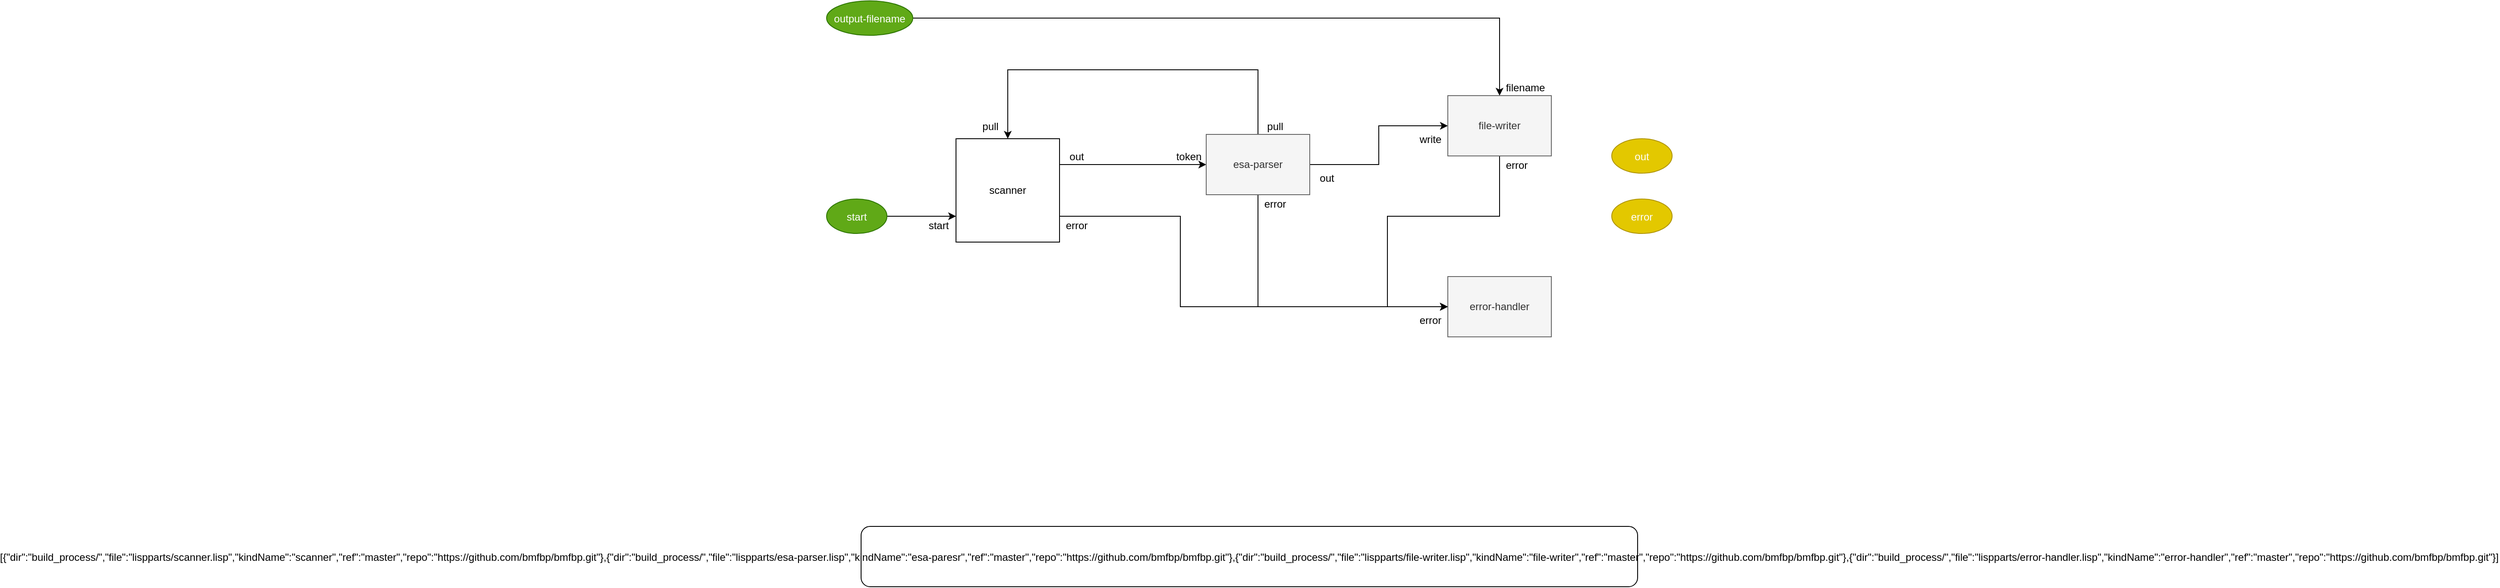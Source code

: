 <mxfile version="12.4.2" type="device" pages="2"><diagram id="I-_mbWkM-xekq9ASDUxj" name="esa-compiler"><mxGraphModel dx="2206" dy="806" grid="1" gridSize="10" guides="1" tooltips="1" connect="1" arrows="1" fold="1" page="1" pageScale="1" pageWidth="1100" pageHeight="850" math="0" shadow="0"><root><mxCell id="0"/><mxCell id="1" parent="0"/><mxCell id="HV8ZqBQ7Ym0r-88d7LGY-4" style="edgeStyle=orthogonalEdgeStyle;rounded=0;orthogonalLoop=1;jettySize=auto;html=0;exitX=1;exitY=0.75;exitDx=0;exitDy=0;entryX=0;entryY=0.5;entryDx=0;entryDy=0;" edge="1" parent="1" source="Xzc8QKDrN4-f8s-OPuzh-1" target="HV8ZqBQ7Ym0r-88d7LGY-3"><mxGeometry relative="1" as="geometry"><Array as="points"><mxPoint x="420" y="290"/><mxPoint x="420" y="395"/></Array></mxGeometry></mxCell><mxCell id="HV8ZqBQ7Ym0r-88d7LGY-9" style="edgeStyle=orthogonalEdgeStyle;rounded=0;orthogonalLoop=1;jettySize=auto;html=0;exitX=1;exitY=0.25;exitDx=0;exitDy=0;" edge="1" parent="1" source="Xzc8QKDrN4-f8s-OPuzh-1" target="HV8ZqBQ7Ym0r-88d7LGY-7"><mxGeometry relative="1" as="geometry"/></mxCell><mxCell id="Xzc8QKDrN4-f8s-OPuzh-1" value="scanner" style="rounded=0;whiteSpace=wrap;html=1;" vertex="1" parent="1"><mxGeometry x="160" y="200" width="120" height="120" as="geometry"/></mxCell><mxCell id="HV8ZqBQ7Ym0r-88d7LGY-19" style="edgeStyle=orthogonalEdgeStyle;rounded=0;orthogonalLoop=1;jettySize=auto;html=0;exitX=1;exitY=0.5;exitDx=0;exitDy=0;entryX=0.5;entryY=0;entryDx=0;entryDy=0;" edge="1" parent="1" source="2riuYPdQ354W4q9DahDx-2" target="HV8ZqBQ7Ym0r-88d7LGY-8"><mxGeometry relative="1" as="geometry"/></mxCell><mxCell id="2riuYPdQ354W4q9DahDx-2" value="output-filename" style="ellipse;fillColor=#60a917;strokeColor=#2D7600;fontColor=#ffffff;" vertex="1" parent="1"><mxGeometry x="10" y="40" width="100" height="40" as="geometry"/></mxCell><mxCell id="McunrxZm6IFfaTWsKsLV-1" value="out" style="ellipse;fillColor=#e3c800;strokeColor=#B09500;fontColor=#ffffff;" vertex="1" parent="1"><mxGeometry x="920" y="200" width="70" height="40" as="geometry"/></mxCell><mxCell id="VIy9WmxhTx0OYLBSNdhs-5" style="edgeStyle=orthogonalEdgeStyle;rounded=0;orthogonalLoop=1;jettySize=auto;html=0;exitX=1;exitY=0.5;exitDx=0;exitDy=0;entryX=0;entryY=0.75;entryDx=0;entryDy=0;" edge="1" parent="1" source="VIy9WmxhTx0OYLBSNdhs-2" target="Xzc8QKDrN4-f8s-OPuzh-1"><mxGeometry relative="1" as="geometry"/></mxCell><mxCell id="VIy9WmxhTx0OYLBSNdhs-2" value="start" style="ellipse;fillColor=#60a917;strokeColor=#2D7600;fontColor=#ffffff;" vertex="1" parent="1"><mxGeometry x="10" y="270" width="70" height="40" as="geometry"/></mxCell><mxCell id="HV8ZqBQ7Ym0r-88d7LGY-2" value="start" style="text;strokeColor=none;fillColor=none;align=center;verticalAlign=middle;rounded=0;" vertex="1" parent="1"><mxGeometry x="120" y="290" width="40" height="20" as="geometry"/></mxCell><mxCell id="HV8ZqBQ7Ym0r-88d7LGY-3" value="error-handler" style="rounded=0;whiteSpace=wrap;html=1;fillColor=#f5f5f5;strokeColor=#666666;fontColor=#333333;" vertex="1" parent="1"><mxGeometry x="730" y="360" width="120" height="70" as="geometry"/></mxCell><mxCell id="HV8ZqBQ7Ym0r-88d7LGY-5" value="error" style="text;strokeColor=none;fillColor=none;align=center;verticalAlign=middle;rounded=0;" vertex="1" parent="1"><mxGeometry x="280" y="290" width="40" height="20" as="geometry"/></mxCell><mxCell id="HV8ZqBQ7Ym0r-88d7LGY-6" value="error" style="text;strokeColor=none;fillColor=none;align=center;verticalAlign=middle;rounded=0;" vertex="1" parent="1"><mxGeometry x="690" y="400" width="40" height="20" as="geometry"/></mxCell><mxCell id="HV8ZqBQ7Ym0r-88d7LGY-13" style="edgeStyle=orthogonalEdgeStyle;rounded=0;orthogonalLoop=1;jettySize=auto;html=0;exitX=0.5;exitY=0;exitDx=0;exitDy=0;entryX=0.5;entryY=0;entryDx=0;entryDy=0;" edge="1" parent="1" source="HV8ZqBQ7Ym0r-88d7LGY-7" target="Xzc8QKDrN4-f8s-OPuzh-1"><mxGeometry relative="1" as="geometry"><Array as="points"><mxPoint x="510" y="120"/><mxPoint x="220" y="120"/></Array></mxGeometry></mxCell><mxCell id="HV8ZqBQ7Ym0r-88d7LGY-16" style="edgeStyle=orthogonalEdgeStyle;rounded=0;orthogonalLoop=1;jettySize=auto;html=0;exitX=1;exitY=0.5;exitDx=0;exitDy=0;" edge="1" parent="1" source="HV8ZqBQ7Ym0r-88d7LGY-7" target="HV8ZqBQ7Ym0r-88d7LGY-8"><mxGeometry relative="1" as="geometry"/></mxCell><mxCell id="HV8ZqBQ7Ym0r-88d7LGY-22" style="edgeStyle=orthogonalEdgeStyle;rounded=0;orthogonalLoop=1;jettySize=auto;html=0;exitX=0.5;exitY=1;exitDx=0;exitDy=0;entryX=0;entryY=0.5;entryDx=0;entryDy=0;" edge="1" parent="1" source="HV8ZqBQ7Ym0r-88d7LGY-7" target="HV8ZqBQ7Ym0r-88d7LGY-3"><mxGeometry relative="1" as="geometry"/></mxCell><mxCell id="HV8ZqBQ7Ym0r-88d7LGY-7" value="esa-parser" style="rounded=0;whiteSpace=wrap;html=1;fillColor=#f5f5f5;strokeColor=#666666;fontColor=#333333;" vertex="1" parent="1"><mxGeometry x="450" y="195" width="120" height="70" as="geometry"/></mxCell><mxCell id="HV8ZqBQ7Ym0r-88d7LGY-23" style="edgeStyle=orthogonalEdgeStyle;rounded=0;orthogonalLoop=1;jettySize=auto;html=0;exitX=0.5;exitY=1;exitDx=0;exitDy=0;entryX=0;entryY=0.5;entryDx=0;entryDy=0;" edge="1" parent="1" source="HV8ZqBQ7Ym0r-88d7LGY-8" target="HV8ZqBQ7Ym0r-88d7LGY-3"><mxGeometry relative="1" as="geometry"><Array as="points"><mxPoint x="790" y="290"/><mxPoint x="660" y="290"/><mxPoint x="660" y="395"/></Array></mxGeometry></mxCell><mxCell id="HV8ZqBQ7Ym0r-88d7LGY-8" value="file-writer" style="rounded=0;whiteSpace=wrap;html=1;fillColor=#f5f5f5;strokeColor=#666666;fontColor=#333333;" vertex="1" parent="1"><mxGeometry x="730" y="150" width="120" height="70" as="geometry"/></mxCell><mxCell id="HV8ZqBQ7Ym0r-88d7LGY-10" value="out" style="text;strokeColor=none;fillColor=none;align=center;verticalAlign=middle;rounded=0;" vertex="1" parent="1"><mxGeometry x="280" y="210" width="40" height="20" as="geometry"/></mxCell><mxCell id="HV8ZqBQ7Ym0r-88d7LGY-11" value="token" style="text;strokeColor=none;fillColor=none;align=center;verticalAlign=middle;rounded=0;" vertex="1" parent="1"><mxGeometry x="410" y="210" width="40" height="20" as="geometry"/></mxCell><mxCell id="HV8ZqBQ7Ym0r-88d7LGY-12" value="pull" style="text;strokeColor=none;fillColor=none;align=center;verticalAlign=middle;rounded=0;" vertex="1" parent="1"><mxGeometry x="180" y="175" width="40" height="20" as="geometry"/></mxCell><mxCell id="HV8ZqBQ7Ym0r-88d7LGY-14" value="pull" style="text;strokeColor=none;fillColor=none;align=center;verticalAlign=middle;rounded=0;" vertex="1" parent="1"><mxGeometry x="510" y="175" width="40" height="20" as="geometry"/></mxCell><mxCell id="HV8ZqBQ7Ym0r-88d7LGY-15" value="error" style="ellipse;fillColor=#e3c800;strokeColor=#B09500;fontColor=#ffffff;" vertex="1" parent="1"><mxGeometry x="920" y="270" width="70" height="40" as="geometry"/></mxCell><mxCell id="HV8ZqBQ7Ym0r-88d7LGY-17" value="out" style="text;strokeColor=none;fillColor=none;align=center;verticalAlign=middle;rounded=0;" vertex="1" parent="1"><mxGeometry x="570" y="235" width="40" height="20" as="geometry"/></mxCell><mxCell id="HV8ZqBQ7Ym0r-88d7LGY-18" value="write" style="text;strokeColor=none;fillColor=none;align=center;verticalAlign=middle;rounded=0;" vertex="1" parent="1"><mxGeometry x="690" y="190" width="40" height="20" as="geometry"/></mxCell><mxCell id="HV8ZqBQ7Ym0r-88d7LGY-20" value="filename" style="text;strokeColor=none;fillColor=none;align=center;verticalAlign=middle;rounded=0;" vertex="1" parent="1"><mxGeometry x="790" y="130" width="60" height="20" as="geometry"/></mxCell><mxCell id="HV8ZqBQ7Ym0r-88d7LGY-24" value="error" style="text;strokeColor=none;fillColor=none;align=center;verticalAlign=middle;rounded=0;" vertex="1" parent="1"><mxGeometry x="510" y="265" width="40" height="20" as="geometry"/></mxCell><mxCell id="HV8ZqBQ7Ym0r-88d7LGY-25" value="error" style="text;strokeColor=none;fillColor=none;align=center;verticalAlign=middle;rounded=0;" vertex="1" parent="1"><mxGeometry x="790" y="220" width="40" height="20" as="geometry"/></mxCell><mxCell id="MiKF0DHImMjMnFXibFGN-1" value="[{&quot;dir&quot;:&quot;build_process/&quot;,&quot;file&quot;:&quot;lispparts/scanner.lisp&quot;,&quot;kindName&quot;:&quot;scanner&quot;,&quot;ref&quot;:&quot;master&quot;,&quot;repo&quot;:&quot;https://github.com/bmfbp/bmfbp.git&quot;},{&quot;dir&quot;:&quot;build_process/&quot;,&quot;file&quot;:&quot;lispparts/esa-parser.lisp&quot;,&quot;kindName&quot;:&quot;esa-paresr&quot;,&quot;ref&quot;:&quot;master&quot;,&quot;repo&quot;:&quot;https://github.com/bmfbp/bmfbp.git&quot;},{&quot;dir&quot;:&quot;build_process/&quot;,&quot;file&quot;:&quot;lispparts/file-writer.lisp&quot;,&quot;kindName&quot;:&quot;file-writer&quot;,&quot;ref&quot;:&quot;master&quot;,&quot;repo&quot;:&quot;https://github.com/bmfbp/bmfbp.git&quot;},{&quot;dir&quot;:&quot;build_process/&quot;,&quot;file&quot;:&quot;lispparts/error-handler.lisp&quot;,&quot;kindName&quot;:&quot;error-handler&quot;,&quot;ref&quot;:&quot;master&quot;,&quot;repo&quot;:&quot;https://github.com/bmfbp/bmfbp.git&quot;}]" style="rounded=1;" vertex="1" parent="1"><mxGeometry x="50" y="650" width="900" height="70" as="geometry"/></mxCell></root></mxGraphModel></diagram><diagram id="VC_B6fgCuXz5ZyBqDnBQ" name="scanner"><mxGraphModel dx="3306" dy="806" grid="1" gridSize="10" guides="1" tooltips="1" connect="1" arrows="1" fold="1" page="1" pageScale="1" pageWidth="1100" pageHeight="850" math="0" shadow="0"><root><mxCell id="qAEoOMGeL5mCkWGoBBXB-0"/><mxCell id="qAEoOMGeL5mCkWGoBBXB-1" parent="qAEoOMGeL5mCkWGoBBXB-0"/><mxCell id="qAEoOMGeL5mCkWGoBBXB-13" value="" style="edgeStyle=orthogonalEdgeStyle;rounded=0;orthogonalLoop=1;jettySize=auto;exitX=1;exitY=0.5;exitDx=0;exitDy=0;entryX=0;entryY=0.5;entryDx=0;entryDy=0;" edge="1" parent="qAEoOMGeL5mCkWGoBBXB-1" source="qAEoOMGeL5mCkWGoBBXB-2" target="qAEoOMGeL5mCkWGoBBXB-4"><mxGeometry relative="1" as="geometry"><Array as="points"><mxPoint x="300" y="230"/><mxPoint x="300" y="300"/><mxPoint x="140" y="300"/><mxPoint x="140" y="350"/></Array></mxGeometry></mxCell><mxCell id="qAEoOMGeL5mCkWGoBBXB-59" style="edgeStyle=orthogonalEdgeStyle;rounded=0;orthogonalLoop=1;jettySize=auto;html=0;exitX=0.5;exitY=1;exitDx=0;exitDy=0;" edge="1" parent="qAEoOMGeL5mCkWGoBBXB-1" source="qAEoOMGeL5mCkWGoBBXB-2" target="qAEoOMGeL5mCkWGoBBXB-16"><mxGeometry relative="1" as="geometry"><Array as="points"><mxPoint x="220" y="280"/><mxPoint x="900" y="280"/><mxPoint x="900" y="590"/></Array></mxGeometry></mxCell><mxCell id="qAEoOMGeL5mCkWGoBBXB-2" value="tokenize" style="rounded=0;whiteSpace=wrap;fillColor=#f5f5f5;strokeColor=#666666;fontColor=#333333;" vertex="1" parent="qAEoOMGeL5mCkWGoBBXB-1"><mxGeometry x="160" y="200" width="120" height="60" as="geometry"/></mxCell><mxCell id="qAEoOMGeL5mCkWGoBBXB-10" value="" style="edgeStyle=orthogonalEdgeStyle;rounded=0;orthogonalLoop=1;jettySize=auto;exitX=1;exitY=0.5;exitDx=0;exitDy=0;entryX=0;entryY=0.5;entryDx=0;entryDy=0;" edge="1" parent="qAEoOMGeL5mCkWGoBBXB-1" source="qAEoOMGeL5mCkWGoBBXB-3" target="qAEoOMGeL5mCkWGoBBXB-5"><mxGeometry relative="1" as="geometry"/></mxCell><mxCell id="qAEoOMGeL5mCkWGoBBXB-46" style="edgeStyle=orthogonalEdgeStyle;rounded=0;orthogonalLoop=1;jettySize=auto;html=0;exitX=0.5;exitY=0;exitDx=0;exitDy=0;" edge="1" parent="qAEoOMGeL5mCkWGoBBXB-1" source="qAEoOMGeL5mCkWGoBBXB-3"><mxGeometry relative="1" as="geometry"><mxPoint x="220" y="200" as="targetPoint"/><Array as="points"><mxPoint x="450" y="150"/><mxPoint x="220" y="150"/></Array></mxGeometry></mxCell><mxCell id="qAEoOMGeL5mCkWGoBBXB-57" style="edgeStyle=orthogonalEdgeStyle;rounded=0;orthogonalLoop=1;jettySize=auto;html=0;exitX=0.5;exitY=1;exitDx=0;exitDy=0;" edge="1" parent="qAEoOMGeL5mCkWGoBBXB-1" source="qAEoOMGeL5mCkWGoBBXB-3" target="qAEoOMGeL5mCkWGoBBXB-16"><mxGeometry relative="1" as="geometry"><Array as="points"><mxPoint x="450" y="400"/><mxPoint x="900" y="400"/><mxPoint x="900" y="590"/></Array></mxGeometry></mxCell><mxCell id="qAEoOMGeL5mCkWGoBBXB-3" value="comments" style="rounded=0;whiteSpace=wrap;fillColor=#f5f5f5;strokeColor=#666666;fontColor=#333333;" vertex="1" parent="qAEoOMGeL5mCkWGoBBXB-1"><mxGeometry x="390" y="320" width="120" height="60" as="geometry"/></mxCell><mxCell id="qAEoOMGeL5mCkWGoBBXB-9" value="" style="edgeStyle=orthogonalEdgeStyle;rounded=0;orthogonalLoop=1;jettySize=auto;exitX=1;exitY=0.5;exitDx=0;exitDy=0;entryX=0;entryY=0.5;entryDx=0;entryDy=0;" edge="1" parent="qAEoOMGeL5mCkWGoBBXB-1" source="qAEoOMGeL5mCkWGoBBXB-4" target="qAEoOMGeL5mCkWGoBBXB-3"><mxGeometry relative="1" as="geometry"/></mxCell><mxCell id="qAEoOMGeL5mCkWGoBBXB-49" style="edgeStyle=orthogonalEdgeStyle;rounded=0;orthogonalLoop=1;jettySize=auto;html=0;exitX=0.5;exitY=0;exitDx=0;exitDy=0;entryX=0.5;entryY=0;entryDx=0;entryDy=0;" edge="1" parent="qAEoOMGeL5mCkWGoBBXB-1" source="qAEoOMGeL5mCkWGoBBXB-4" target="qAEoOMGeL5mCkWGoBBXB-2"><mxGeometry relative="1" as="geometry"><Array as="points"><mxPoint x="220" y="290"/><mxPoint x="350" y="290"/><mxPoint x="350" y="150"/><mxPoint x="220" y="150"/></Array></mxGeometry></mxCell><mxCell id="qAEoOMGeL5mCkWGoBBXB-58" style="edgeStyle=orthogonalEdgeStyle;rounded=0;orthogonalLoop=1;jettySize=auto;html=0;exitX=0.5;exitY=1;exitDx=0;exitDy=0;" edge="1" parent="qAEoOMGeL5mCkWGoBBXB-1" source="qAEoOMGeL5mCkWGoBBXB-4" target="qAEoOMGeL5mCkWGoBBXB-16"><mxGeometry relative="1" as="geometry"><Array as="points"><mxPoint x="220" y="400"/><mxPoint x="900" y="400"/><mxPoint x="900" y="590"/></Array></mxGeometry></mxCell><mxCell id="qAEoOMGeL5mCkWGoBBXB-4" value="raw-text" style="rounded=0;whiteSpace=wrap;fillColor=#f5f5f5;strokeColor=#666666;fontColor=#333333;" vertex="1" parent="qAEoOMGeL5mCkWGoBBXB-1"><mxGeometry x="160" y="320" width="120" height="60" as="geometry"/></mxCell><mxCell id="qAEoOMGeL5mCkWGoBBXB-14" value="" style="edgeStyle=orthogonalEdgeStyle;rounded=0;orthogonalLoop=1;jettySize=auto;exitX=1;exitY=0.5;exitDx=0;exitDy=0;entryX=0;entryY=0.5;entryDx=0;entryDy=0;" edge="1" parent="qAEoOMGeL5mCkWGoBBXB-1" source="qAEoOMGeL5mCkWGoBBXB-5" target="qAEoOMGeL5mCkWGoBBXB-6"><mxGeometry relative="1" as="geometry"><Array as="points"><mxPoint x="780" y="350"/><mxPoint x="780" y="420"/><mxPoint x="140" y="420"/><mxPoint x="140" y="510"/></Array></mxGeometry></mxCell><mxCell id="qAEoOMGeL5mCkWGoBBXB-45" style="edgeStyle=orthogonalEdgeStyle;rounded=0;orthogonalLoop=1;jettySize=auto;html=0;exitX=0.5;exitY=0;exitDx=0;exitDy=0;entryX=0.5;entryY=0;entryDx=0;entryDy=0;" edge="1" parent="qAEoOMGeL5mCkWGoBBXB-1" source="qAEoOMGeL5mCkWGoBBXB-5" target="qAEoOMGeL5mCkWGoBBXB-2"><mxGeometry relative="1" as="geometry"><Array as="points"><mxPoint x="700" y="150"/><mxPoint x="220" y="150"/></Array></mxGeometry></mxCell><mxCell id="qAEoOMGeL5mCkWGoBBXB-56" style="edgeStyle=orthogonalEdgeStyle;rounded=0;orthogonalLoop=1;jettySize=auto;html=0;exitX=0.5;exitY=1;exitDx=0;exitDy=0;entryX=0;entryY=0.5;entryDx=0;entryDy=0;" edge="1" parent="qAEoOMGeL5mCkWGoBBXB-1" source="qAEoOMGeL5mCkWGoBBXB-5" target="qAEoOMGeL5mCkWGoBBXB-16"><mxGeometry relative="1" as="geometry"><Array as="points"><mxPoint x="700" y="400"/><mxPoint x="900" y="400"/><mxPoint x="900" y="590"/></Array></mxGeometry></mxCell><mxCell id="qAEoOMGeL5mCkWGoBBXB-5" value="spaces" style="rounded=0;whiteSpace=wrap;fillColor=#f5f5f5;strokeColor=#666666;fontColor=#333333;" vertex="1" parent="qAEoOMGeL5mCkWGoBBXB-1"><mxGeometry x="640" y="320" width="120" height="60" as="geometry"/></mxCell><mxCell id="qAEoOMGeL5mCkWGoBBXB-11" value="" style="edgeStyle=orthogonalEdgeStyle;rounded=0;orthogonalLoop=1;jettySize=auto;exitX=1;exitY=0.5;exitDx=0;exitDy=0;" edge="1" parent="qAEoOMGeL5mCkWGoBBXB-1" source="qAEoOMGeL5mCkWGoBBXB-6" target="qAEoOMGeL5mCkWGoBBXB-7"><mxGeometry relative="1" as="geometry"/></mxCell><mxCell id="qAEoOMGeL5mCkWGoBBXB-52" style="edgeStyle=orthogonalEdgeStyle;rounded=0;orthogonalLoop=1;jettySize=auto;html=0;exitX=0.5;exitY=0;exitDx=0;exitDy=0;entryX=0.5;entryY=0;entryDx=0;entryDy=0;" edge="1" parent="qAEoOMGeL5mCkWGoBBXB-1" source="qAEoOMGeL5mCkWGoBBXB-6" target="qAEoOMGeL5mCkWGoBBXB-2"><mxGeometry relative="1" as="geometry"><Array as="points"><mxPoint x="220" y="450"/><mxPoint x="870" y="450"/><mxPoint x="870" y="150"/><mxPoint x="220" y="150"/></Array></mxGeometry></mxCell><mxCell id="qAEoOMGeL5mCkWGoBBXB-55" style="edgeStyle=orthogonalEdgeStyle;rounded=0;orthogonalLoop=1;jettySize=auto;html=0;exitX=0.5;exitY=1;exitDx=0;exitDy=0;entryX=0;entryY=0.5;entryDx=0;entryDy=0;" edge="1" parent="qAEoOMGeL5mCkWGoBBXB-1" source="qAEoOMGeL5mCkWGoBBXB-6" target="qAEoOMGeL5mCkWGoBBXB-16"><mxGeometry relative="1" as="geometry"/></mxCell><mxCell id="qAEoOMGeL5mCkWGoBBXB-6" value="strings" style="rounded=0;whiteSpace=wrap;fillColor=#f5f5f5;strokeColor=#666666;fontColor=#333333;" vertex="1" parent="qAEoOMGeL5mCkWGoBBXB-1"><mxGeometry x="160" y="480" width="120" height="60" as="geometry"/></mxCell><mxCell id="qAEoOMGeL5mCkWGoBBXB-12" value="" style="edgeStyle=orthogonalEdgeStyle;rounded=0;orthogonalLoop=1;jettySize=auto;exitX=1;exitY=0.5;exitDx=0;exitDy=0;entryX=0;entryY=0.5;entryDx=0;entryDy=0;" edge="1" parent="qAEoOMGeL5mCkWGoBBXB-1" source="qAEoOMGeL5mCkWGoBBXB-7" target="qAEoOMGeL5mCkWGoBBXB-8"><mxGeometry relative="1" as="geometry"/></mxCell><mxCell id="qAEoOMGeL5mCkWGoBBXB-51" style="edgeStyle=orthogonalEdgeStyle;rounded=0;orthogonalLoop=1;jettySize=auto;html=0;exitX=0.5;exitY=0;exitDx=0;exitDy=0;entryX=0.5;entryY=0;entryDx=0;entryDy=0;" edge="1" parent="qAEoOMGeL5mCkWGoBBXB-1" source="qAEoOMGeL5mCkWGoBBXB-7" target="qAEoOMGeL5mCkWGoBBXB-2"><mxGeometry relative="1" as="geometry"><Array as="points"><mxPoint x="450" y="450"/><mxPoint x="870" y="450"/><mxPoint x="870" y="150"/><mxPoint x="220" y="150"/></Array></mxGeometry></mxCell><mxCell id="qAEoOMGeL5mCkWGoBBXB-54" style="edgeStyle=orthogonalEdgeStyle;rounded=0;orthogonalLoop=1;jettySize=auto;html=0;exitX=0.5;exitY=1;exitDx=0;exitDy=0;" edge="1" parent="qAEoOMGeL5mCkWGoBBXB-1" source="qAEoOMGeL5mCkWGoBBXB-7"><mxGeometry relative="1" as="geometry"><mxPoint x="970" y="590" as="targetPoint"/><Array as="points"><mxPoint x="450" y="590"/></Array></mxGeometry></mxCell><mxCell id="qAEoOMGeL5mCkWGoBBXB-7" value="symbols" style="rounded=0;whiteSpace=wrap;fillColor=#f5f5f5;strokeColor=#666666;fontColor=#333333;" vertex="1" parent="qAEoOMGeL5mCkWGoBBXB-1"><mxGeometry x="390" y="480" width="120" height="60" as="geometry"/></mxCell><mxCell id="qAEoOMGeL5mCkWGoBBXB-17" value="" style="edgeStyle=orthogonalEdgeStyle;rounded=0;orthogonalLoop=1;jettySize=auto;exitX=1;exitY=0.5;exitDx=0;exitDy=0;entryX=0;entryY=0.5;entryDx=0;entryDy=0;" edge="1" parent="qAEoOMGeL5mCkWGoBBXB-1" source="qAEoOMGeL5mCkWGoBBXB-8" target="qAEoOMGeL5mCkWGoBBXB-15"><mxGeometry relative="1" as="geometry"/></mxCell><mxCell id="qAEoOMGeL5mCkWGoBBXB-50" style="edgeStyle=orthogonalEdgeStyle;rounded=0;orthogonalLoop=1;jettySize=auto;html=0;exitX=0.5;exitY=0;exitDx=0;exitDy=0;entryX=0.5;entryY=0;entryDx=0;entryDy=0;" edge="1" parent="qAEoOMGeL5mCkWGoBBXB-1" source="qAEoOMGeL5mCkWGoBBXB-8" target="qAEoOMGeL5mCkWGoBBXB-2"><mxGeometry relative="1" as="geometry"><Array as="points"><mxPoint x="700" y="450"/><mxPoint x="870" y="450"/><mxPoint x="870" y="150"/><mxPoint x="220" y="150"/></Array></mxGeometry></mxCell><mxCell id="qAEoOMGeL5mCkWGoBBXB-53" style="edgeStyle=orthogonalEdgeStyle;rounded=0;orthogonalLoop=1;jettySize=auto;html=0;exitX=0.5;exitY=1;exitDx=0;exitDy=0;entryX=0;entryY=0.5;entryDx=0;entryDy=0;" edge="1" parent="qAEoOMGeL5mCkWGoBBXB-1" source="qAEoOMGeL5mCkWGoBBXB-8" target="qAEoOMGeL5mCkWGoBBXB-16"><mxGeometry relative="1" as="geometry"/></mxCell><mxCell id="qAEoOMGeL5mCkWGoBBXB-8" value="integers" style="rounded=0;whiteSpace=wrap;fillColor=#f5f5f5;strokeColor=#666666;fontColor=#333333;" vertex="1" parent="qAEoOMGeL5mCkWGoBBXB-1"><mxGeometry x="640" y="480" width="120" height="60" as="geometry"/></mxCell><mxCell id="qAEoOMGeL5mCkWGoBBXB-15" value="out" style="ellipse;fillColor=#e3c800;strokeColor=#B09500;fontColor=#ffffff;" vertex="1" parent="qAEoOMGeL5mCkWGoBBXB-1"><mxGeometry x="970" y="490" width="70" height="40" as="geometry"/></mxCell><mxCell id="qAEoOMGeL5mCkWGoBBXB-16" value="error" style="ellipse;fillColor=#e3c800;strokeColor=#B09500;fontColor=#ffffff;" vertex="1" parent="qAEoOMGeL5mCkWGoBBXB-1"><mxGeometry x="970" y="570" width="70" height="40" as="geometry"/></mxCell><mxCell id="qAEoOMGeL5mCkWGoBBXB-19" value="out" style="text;strokeColor=none;fillColor=none;align=center;verticalAlign=middle;rounded=0;" vertex="1" parent="qAEoOMGeL5mCkWGoBBXB-1"><mxGeometry x="280" y="210" width="40" height="20" as="geometry"/></mxCell><mxCell id="qAEoOMGeL5mCkWGoBBXB-20" value="out" style="text;strokeColor=none;fillColor=none;align=center;verticalAlign=middle;rounded=0;" vertex="1" parent="qAEoOMGeL5mCkWGoBBXB-1"><mxGeometry x="280" y="330" width="40" height="20" as="geometry"/></mxCell><mxCell id="qAEoOMGeL5mCkWGoBBXB-21" value="out" style="text;strokeColor=none;fillColor=none;align=center;verticalAlign=middle;rounded=0;" vertex="1" parent="qAEoOMGeL5mCkWGoBBXB-1"><mxGeometry x="510" y="330" width="40" height="20" as="geometry"/></mxCell><mxCell id="qAEoOMGeL5mCkWGoBBXB-24" value="out" style="text;strokeColor=none;fillColor=none;align=center;verticalAlign=middle;rounded=0;" vertex="1" parent="qAEoOMGeL5mCkWGoBBXB-1"><mxGeometry x="760" y="330" width="40" height="20" as="geometry"/></mxCell><mxCell id="qAEoOMGeL5mCkWGoBBXB-25" value="out" style="text;strokeColor=none;fillColor=none;align=center;verticalAlign=middle;rounded=0;" vertex="1" parent="qAEoOMGeL5mCkWGoBBXB-1"><mxGeometry x="280" y="490" width="40" height="20" as="geometry"/></mxCell><mxCell id="qAEoOMGeL5mCkWGoBBXB-26" value="out" style="text;strokeColor=none;fillColor=none;align=center;verticalAlign=middle;rounded=0;" vertex="1" parent="qAEoOMGeL5mCkWGoBBXB-1"><mxGeometry x="510" y="490" width="40" height="20" as="geometry"/></mxCell><mxCell id="qAEoOMGeL5mCkWGoBBXB-27" value="out" style="text;strokeColor=none;fillColor=none;align=center;verticalAlign=middle;rounded=0;" vertex="1" parent="qAEoOMGeL5mCkWGoBBXB-1"><mxGeometry x="760" y="490" width="40" height="20" as="geometry"/></mxCell><mxCell id="qAEoOMGeL5mCkWGoBBXB-29" value="token" style="text;strokeColor=none;fillColor=none;align=center;verticalAlign=middle;rounded=0;" vertex="1" parent="qAEoOMGeL5mCkWGoBBXB-1"><mxGeometry x="600" y="520" width="40" height="20" as="geometry"/></mxCell><mxCell id="qAEoOMGeL5mCkWGoBBXB-30" value="token" style="text;strokeColor=none;fillColor=none;align=center;verticalAlign=middle;rounded=0;" vertex="1" parent="qAEoOMGeL5mCkWGoBBXB-1"><mxGeometry x="120" y="360" width="40" height="20" as="geometry"/></mxCell><mxCell id="qAEoOMGeL5mCkWGoBBXB-31" value="token" style="text;strokeColor=none;fillColor=none;align=center;verticalAlign=middle;rounded=0;" vertex="1" parent="qAEoOMGeL5mCkWGoBBXB-1"><mxGeometry x="350" y="360" width="40" height="20" as="geometry"/></mxCell><mxCell id="qAEoOMGeL5mCkWGoBBXB-32" value="token" style="text;strokeColor=none;fillColor=none;align=center;verticalAlign=middle;rounded=0;" vertex="1" parent="qAEoOMGeL5mCkWGoBBXB-1"><mxGeometry x="600" y="360" width="40" height="20" as="geometry"/></mxCell><mxCell id="qAEoOMGeL5mCkWGoBBXB-33" value="token" style="text;strokeColor=none;fillColor=none;align=center;verticalAlign=middle;rounded=0;" vertex="1" parent="qAEoOMGeL5mCkWGoBBXB-1"><mxGeometry x="120" y="520" width="40" height="20" as="geometry"/></mxCell><mxCell id="qAEoOMGeL5mCkWGoBBXB-36" style="edgeStyle=orthogonalEdgeStyle;rounded=0;orthogonalLoop=1;jettySize=auto;html=0;exitX=1;exitY=0.5;exitDx=0;exitDy=0;entryX=0;entryY=0.5;entryDx=0;entryDy=0;" edge="1" parent="qAEoOMGeL5mCkWGoBBXB-1" source="qAEoOMGeL5mCkWGoBBXB-35" target="qAEoOMGeL5mCkWGoBBXB-2"><mxGeometry relative="1" as="geometry"/></mxCell><mxCell id="qAEoOMGeL5mCkWGoBBXB-35" value="start" style="ellipse;fillColor=#60a917;strokeColor=#2D7600;fontColor=#ffffff;" vertex="1" parent="qAEoOMGeL5mCkWGoBBXB-1"><mxGeometry x="20" y="210" width="70" height="40" as="geometry"/></mxCell><mxCell id="qAEoOMGeL5mCkWGoBBXB-37" value="start" style="text;strokeColor=none;fillColor=none;align=center;verticalAlign=middle;rounded=0;" vertex="1" parent="qAEoOMGeL5mCkWGoBBXB-1"><mxGeometry x="120" y="210" width="40" height="20" as="geometry"/></mxCell><mxCell id="qAEoOMGeL5mCkWGoBBXB-38" value="pull" style="text;strokeColor=none;fillColor=none;align=center;verticalAlign=middle;rounded=0;" vertex="1" parent="qAEoOMGeL5mCkWGoBBXB-1"><mxGeometry x="190" y="460" width="30" height="20" as="geometry"/></mxCell><mxCell id="qAEoOMGeL5mCkWGoBBXB-39" value="pull" style="text;strokeColor=none;fillColor=none;align=center;verticalAlign=middle;rounded=0;" vertex="1" parent="qAEoOMGeL5mCkWGoBBXB-1"><mxGeometry x="190" y="300" width="30" height="20" as="geometry"/></mxCell><mxCell id="qAEoOMGeL5mCkWGoBBXB-40" value="pull" style="text;strokeColor=none;fillColor=none;align=center;verticalAlign=middle;rounded=0;" vertex="1" parent="qAEoOMGeL5mCkWGoBBXB-1"><mxGeometry x="420" y="460" width="30" height="20" as="geometry"/></mxCell><mxCell id="qAEoOMGeL5mCkWGoBBXB-41" value="pull" style="text;strokeColor=none;fillColor=none;align=center;verticalAlign=middle;rounded=0;" vertex="1" parent="qAEoOMGeL5mCkWGoBBXB-1"><mxGeometry x="670" y="460" width="30" height="20" as="geometry"/></mxCell><mxCell id="qAEoOMGeL5mCkWGoBBXB-42" value="pull" style="text;strokeColor=none;fillColor=none;align=center;verticalAlign=middle;rounded=0;" vertex="1" parent="qAEoOMGeL5mCkWGoBBXB-1"><mxGeometry x="670" y="300" width="30" height="20" as="geometry"/></mxCell><mxCell id="qAEoOMGeL5mCkWGoBBXB-43" value="pull" style="text;strokeColor=none;fillColor=none;align=center;verticalAlign=middle;rounded=0;" vertex="1" parent="qAEoOMGeL5mCkWGoBBXB-1"><mxGeometry x="420" y="290" width="30" height="20" as="geometry"/></mxCell><mxCell id="qAEoOMGeL5mCkWGoBBXB-44" value="pull" style="text;strokeColor=none;fillColor=none;align=center;verticalAlign=middle;rounded=0;" vertex="1" parent="qAEoOMGeL5mCkWGoBBXB-1"><mxGeometry x="190" y="180" width="30" height="20" as="geometry"/></mxCell><mxCell id="qAEoOMGeL5mCkWGoBBXB-60" value="error" style="text;strokeColor=none;fillColor=none;align=center;verticalAlign=middle;rounded=0;" vertex="1" parent="qAEoOMGeL5mCkWGoBBXB-1"><mxGeometry x="180" y="260" width="40" height="20" as="geometry"/></mxCell><mxCell id="qAEoOMGeL5mCkWGoBBXB-61" value="error" style="text;strokeColor=none;fillColor=none;align=center;verticalAlign=middle;rounded=0;" vertex="1" parent="qAEoOMGeL5mCkWGoBBXB-1"><mxGeometry x="220" y="380" width="40" height="20" as="geometry"/></mxCell><mxCell id="qAEoOMGeL5mCkWGoBBXB-62" value="error" style="text;strokeColor=none;fillColor=none;align=center;verticalAlign=middle;rounded=0;" vertex="1" parent="qAEoOMGeL5mCkWGoBBXB-1"><mxGeometry x="450" y="380" width="40" height="20" as="geometry"/></mxCell><mxCell id="qAEoOMGeL5mCkWGoBBXB-63" value="error" style="text;strokeColor=none;fillColor=none;align=center;verticalAlign=middle;rounded=0;" vertex="1" parent="qAEoOMGeL5mCkWGoBBXB-1"><mxGeometry x="700" y="380" width="40" height="20" as="geometry"/></mxCell><mxCell id="qAEoOMGeL5mCkWGoBBXB-64" value="error" style="text;strokeColor=none;fillColor=none;align=center;verticalAlign=middle;rounded=0;" vertex="1" parent="qAEoOMGeL5mCkWGoBBXB-1"><mxGeometry x="700" y="540" width="40" height="20" as="geometry"/></mxCell><mxCell id="qAEoOMGeL5mCkWGoBBXB-65" value="error" style="text;strokeColor=none;fillColor=none;align=center;verticalAlign=middle;rounded=0;" vertex="1" parent="qAEoOMGeL5mCkWGoBBXB-1"><mxGeometry x="450" y="540" width="40" height="20" as="geometry"/></mxCell><mxCell id="qAEoOMGeL5mCkWGoBBXB-66" value="error" style="text;strokeColor=none;fillColor=none;align=center;verticalAlign=middle;rounded=0;" vertex="1" parent="qAEoOMGeL5mCkWGoBBXB-1"><mxGeometry x="220" y="540" width="40" height="20" as="geometry"/></mxCell><mxCell id="-t0bzdv3jheXWMaKtjQx-1" style="edgeStyle=orthogonalEdgeStyle;rounded=0;orthogonalLoop=1;jettySize=auto;html=0;exitX=1;exitY=0.5;exitDx=0;exitDy=0;" edge="1" parent="qAEoOMGeL5mCkWGoBBXB-1" source="-t0bzdv3jheXWMaKtjQx-0" target="qAEoOMGeL5mCkWGoBBXB-2"><mxGeometry relative="1" as="geometry"/></mxCell><mxCell id="-t0bzdv3jheXWMaKtjQx-0" value="pull" style="ellipse;fillColor=#60a917;strokeColor=#2D7600;fontColor=#ffffff;" vertex="1" parent="qAEoOMGeL5mCkWGoBBXB-1"><mxGeometry x="20" y="130" width="70" height="40" as="geometry"/></mxCell><mxCell id="r-Tlx-NKIwk4nJRP9QR2-0" value="[{&quot;dir&quot;:&quot;build_process/&quot;,&quot;file&quot;:&quot;lispparts/tokenize.lisp&quot;,&quot;kindName&quot;:&quot;tokenize&quot;,&quot;ref&quot;:&quot;master&quot;,&quot;repo&quot;:&quot;https://github.com/bmfbp/bmfbp.git&quot;},{&quot;dir&quot;:&quot;build_process/&quot;,&quot;file&quot;:&quot;lispparts/raw-text.lisp&quot;,&quot;kindName&quot;:&quot;raw-text&quot;,&quot;ref&quot;:&quot;master&quot;,&quot;repo&quot;:&quot;https://github.com/bmfbp/bmfbp.git&quot;},{&quot;dir&quot;:&quot;build_process/&quot;,&quot;file&quot;:&quot;lispparts/comments.lisp&quot;,&quot;kindName&quot;:&quot;comments&quot;,&quot;ref&quot;:&quot;master&quot;,&quot;repo&quot;:&quot;https://github.com/bmfbp/bmfbp.git&quot;},{&quot;dir&quot;:&quot;build_process/&quot;,&quot;file&quot;:&quot;lispparts/spaces.lisp&quot;,&quot;kindName&quot;:&quot;spaces&quot;,&quot;ref&quot;:&quot;master&quot;,&quot;repo&quot;:&quot;https://github.com/bmfbp/bmfbp.git&quot;},{&quot;dir&quot;:&quot;build_process/&quot;,&quot;file&quot;:&quot;lispparts/strings.lisp&quot;,&quot;kindName&quot;:&quot;strings&quot;,&quot;ref&quot;:&quot;master&quot;,&quot;repo&quot;:&quot;https://github.com/bmfbp/bmfbp.git&quot;},{&quot;dir&quot;:&quot;build_process/&quot;,&quot;file&quot;:&quot;lispparts/symbols.lisp&quot;,&quot;kindName&quot;:&quot;symbols&quot;,&quot;ref&quot;:&quot;master&quot;,&quot;repo&quot;:&quot;https://github.com/bmfbp/bmfbp.git&quot;},{&quot;dir&quot;:&quot;build_process/&quot;,&quot;file&quot;:&quot;lispparts/integers.lisp&quot;,&quot;kindName&quot;:&quot;integers&quot;,&quot;ref&quot;:&quot;master&quot;,&quot;repo&quot;:&quot;https://github.com/bmfbp/bmfbp.git&quot;}]" style="rounded=1;" vertex="1" parent="qAEoOMGeL5mCkWGoBBXB-1"><mxGeometry x="50" y="650" width="900" height="70" as="geometry"/></mxCell></root></mxGraphModel></diagram></mxfile>